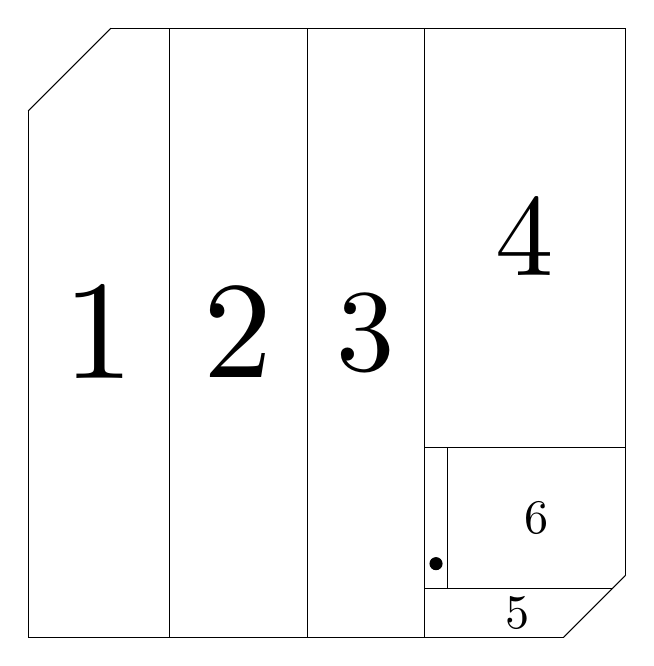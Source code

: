 \begin{tikzpicture}
    \draw (-3.787,-3.954) -- (3.013,-3.954);
    \draw (3.013,-3.954) -- (3.8,-3.167);
    \draw (3.8,-3.167) -- (3.8,3.779);
    \draw (3.8,3.779) -- (-2.738,3.779);
    \draw (-2.738,3.779) -- (-3.787,2.73);
    \draw (-3.787,2.73) -- (-3.787,-3.954);
    \node[anchor=center] at (-2.89, -0.088) {
        \resizebox{0.897cm}{!}{1}
    };
    \draw (-1.994,-3.954) -- (-1.994,3.779);
    \node[anchor=center] at (-1.118, -0.088) {
        \resizebox{0.876cm}{!}{2}
    };
    \draw (-0.242,-3.954) -- (-0.242,3.779);
    \node[anchor=center] at (0.499, -0.088) {
        \resizebox{0.741cm}{!}{3}
    };
    \draw (1.24,-3.954) -- (1.24,3.779);
    \node[anchor=center] at (2.52, 1.118) {
        \resizebox{0.741cm}{!}{4}
    };
    \draw (3.8,-1.543) -- (1.24,-1.543);
    \node[anchor=center] at (2.432, -3.648) {
        \resizebox{0.306cm}{!}{5}
    };
    \draw (1.24,-3.342) -- (3.625,-3.342);
    \node[anchor=center] at (2.671, -2.443) {
        \resizebox{0.306cm}{!}{6}
    };
    \draw (1.543,-3.342) -- (1.543,-1.543);
    \filldraw (1.392,-3.021) circle (0.076cm);
\end{tikzpicture}

